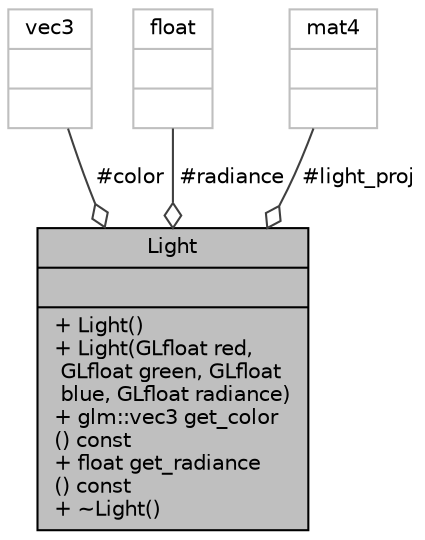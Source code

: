 digraph "Light"
{
 // INTERACTIVE_SVG=YES
 // LATEX_PDF_SIZE
  bgcolor="transparent";
  edge [fontname="Helvetica",fontsize="10",labelfontname="Helvetica",labelfontsize="10"];
  node [fontname="Helvetica",fontsize="10",shape=record];
  Node1 [label="{Light\n||+  Light()\l+  Light(GLfloat red,\l GLfloat green, GLfloat\l blue, GLfloat radiance)\l+ glm::vec3 get_color\l() const\l+ float get_radiance\l() const\l+  ~Light()\l}",height=0.2,width=0.4,color="black", fillcolor="grey75", style="filled", fontcolor="black",tooltip=" "];
  Node2 -> Node1 [color="grey25",fontsize="10",style="solid",label=" #color" ,arrowhead="odiamond"];
  Node2 [label="{vec3\n||}",height=0.2,width=0.4,color="grey75",tooltip=" "];
  Node3 -> Node1 [color="grey25",fontsize="10",style="solid",label=" #radiance" ,arrowhead="odiamond"];
  Node3 [label="{float\n||}",height=0.2,width=0.4,color="grey75",tooltip=" "];
  Node4 -> Node1 [color="grey25",fontsize="10",style="solid",label=" #light_proj" ,arrowhead="odiamond"];
  Node4 [label="{mat4\n||}",height=0.2,width=0.4,color="grey75",tooltip=" "];
}
